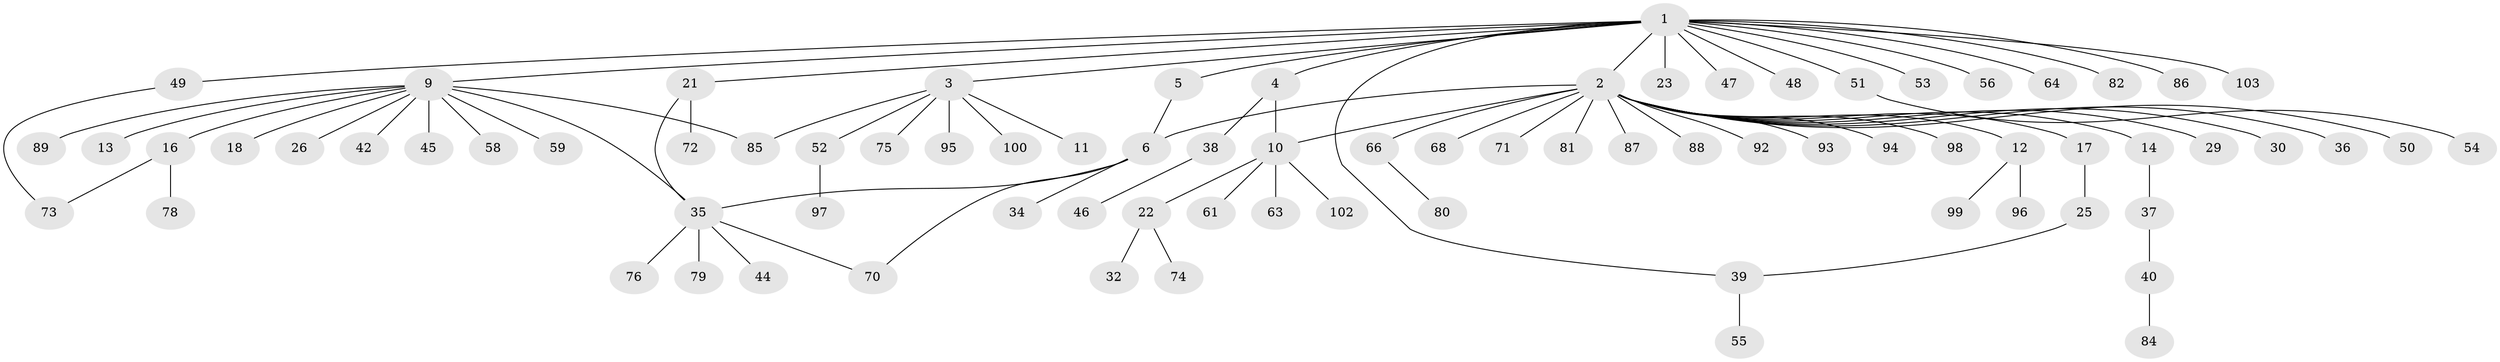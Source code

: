 // original degree distribution, {19: 0.019417475728155338, 8: 0.009708737864077669, 4: 0.038834951456310676, 3: 0.11650485436893204, 5: 0.009708737864077669, 2: 0.1553398058252427, 1: 0.6213592233009708, 13: 0.009708737864077669, 6: 0.019417475728155338}
// Generated by graph-tools (version 1.1) at 2025/41/03/06/25 10:41:49]
// undirected, 80 vertices, 87 edges
graph export_dot {
graph [start="1"]
  node [color=gray90,style=filled];
  1 [super="+41"];
  2 [super="+28"];
  3 [super="+8"];
  4 [super="+33"];
  5 [super="+19"];
  6 [super="+7"];
  9 [super="+20"];
  10 [super="+15"];
  11;
  12 [super="+83"];
  13;
  14 [super="+67"];
  16 [super="+57"];
  17 [super="+24"];
  18;
  21 [super="+91"];
  22 [super="+31"];
  23 [super="+43"];
  25 [super="+27"];
  26;
  29;
  30;
  32;
  34;
  35 [super="+60"];
  36;
  37 [super="+62"];
  38;
  39;
  40;
  42;
  44;
  45 [super="+90"];
  46;
  47;
  48;
  49 [super="+65"];
  50;
  51;
  52 [super="+77"];
  53;
  54;
  55;
  56;
  58;
  59;
  61;
  63;
  64;
  66 [super="+69"];
  68;
  70 [super="+101"];
  71;
  72;
  73;
  74;
  75;
  76;
  78;
  79;
  80;
  81;
  82;
  84;
  85;
  86;
  87;
  88;
  89;
  92;
  93;
  94;
  95;
  96;
  97;
  98;
  99;
  100;
  102;
  103;
  1 -- 2;
  1 -- 3;
  1 -- 4;
  1 -- 5;
  1 -- 9 [weight=2];
  1 -- 21;
  1 -- 23;
  1 -- 39;
  1 -- 47;
  1 -- 48;
  1 -- 49;
  1 -- 51;
  1 -- 53;
  1 -- 56;
  1 -- 64;
  1 -- 82;
  1 -- 86;
  1 -- 103;
  2 -- 6;
  2 -- 10;
  2 -- 12;
  2 -- 14;
  2 -- 17;
  2 -- 30;
  2 -- 36;
  2 -- 50;
  2 -- 66;
  2 -- 68;
  2 -- 71;
  2 -- 81;
  2 -- 88;
  2 -- 92;
  2 -- 93;
  2 -- 94;
  2 -- 98;
  2 -- 29;
  2 -- 87;
  3 -- 11;
  3 -- 52;
  3 -- 75;
  3 -- 85;
  3 -- 95;
  3 -- 100;
  4 -- 10;
  4 -- 38;
  5 -- 6;
  6 -- 34;
  6 -- 35;
  6 -- 70;
  9 -- 13;
  9 -- 16;
  9 -- 18;
  9 -- 26;
  9 -- 42;
  9 -- 45;
  9 -- 58;
  9 -- 59;
  9 -- 85;
  9 -- 89;
  9 -- 35;
  10 -- 22 [weight=2];
  10 -- 61;
  10 -- 63;
  10 -- 102;
  12 -- 96;
  12 -- 99;
  14 -- 37;
  16 -- 73;
  16 -- 78;
  17 -- 25;
  21 -- 35;
  21 -- 72;
  22 -- 32;
  22 -- 74;
  25 -- 39;
  35 -- 44;
  35 -- 70;
  35 -- 79;
  35 -- 76;
  37 -- 40;
  38 -- 46;
  39 -- 55;
  40 -- 84;
  49 -- 73;
  51 -- 54;
  52 -- 97;
  66 -- 80;
}
